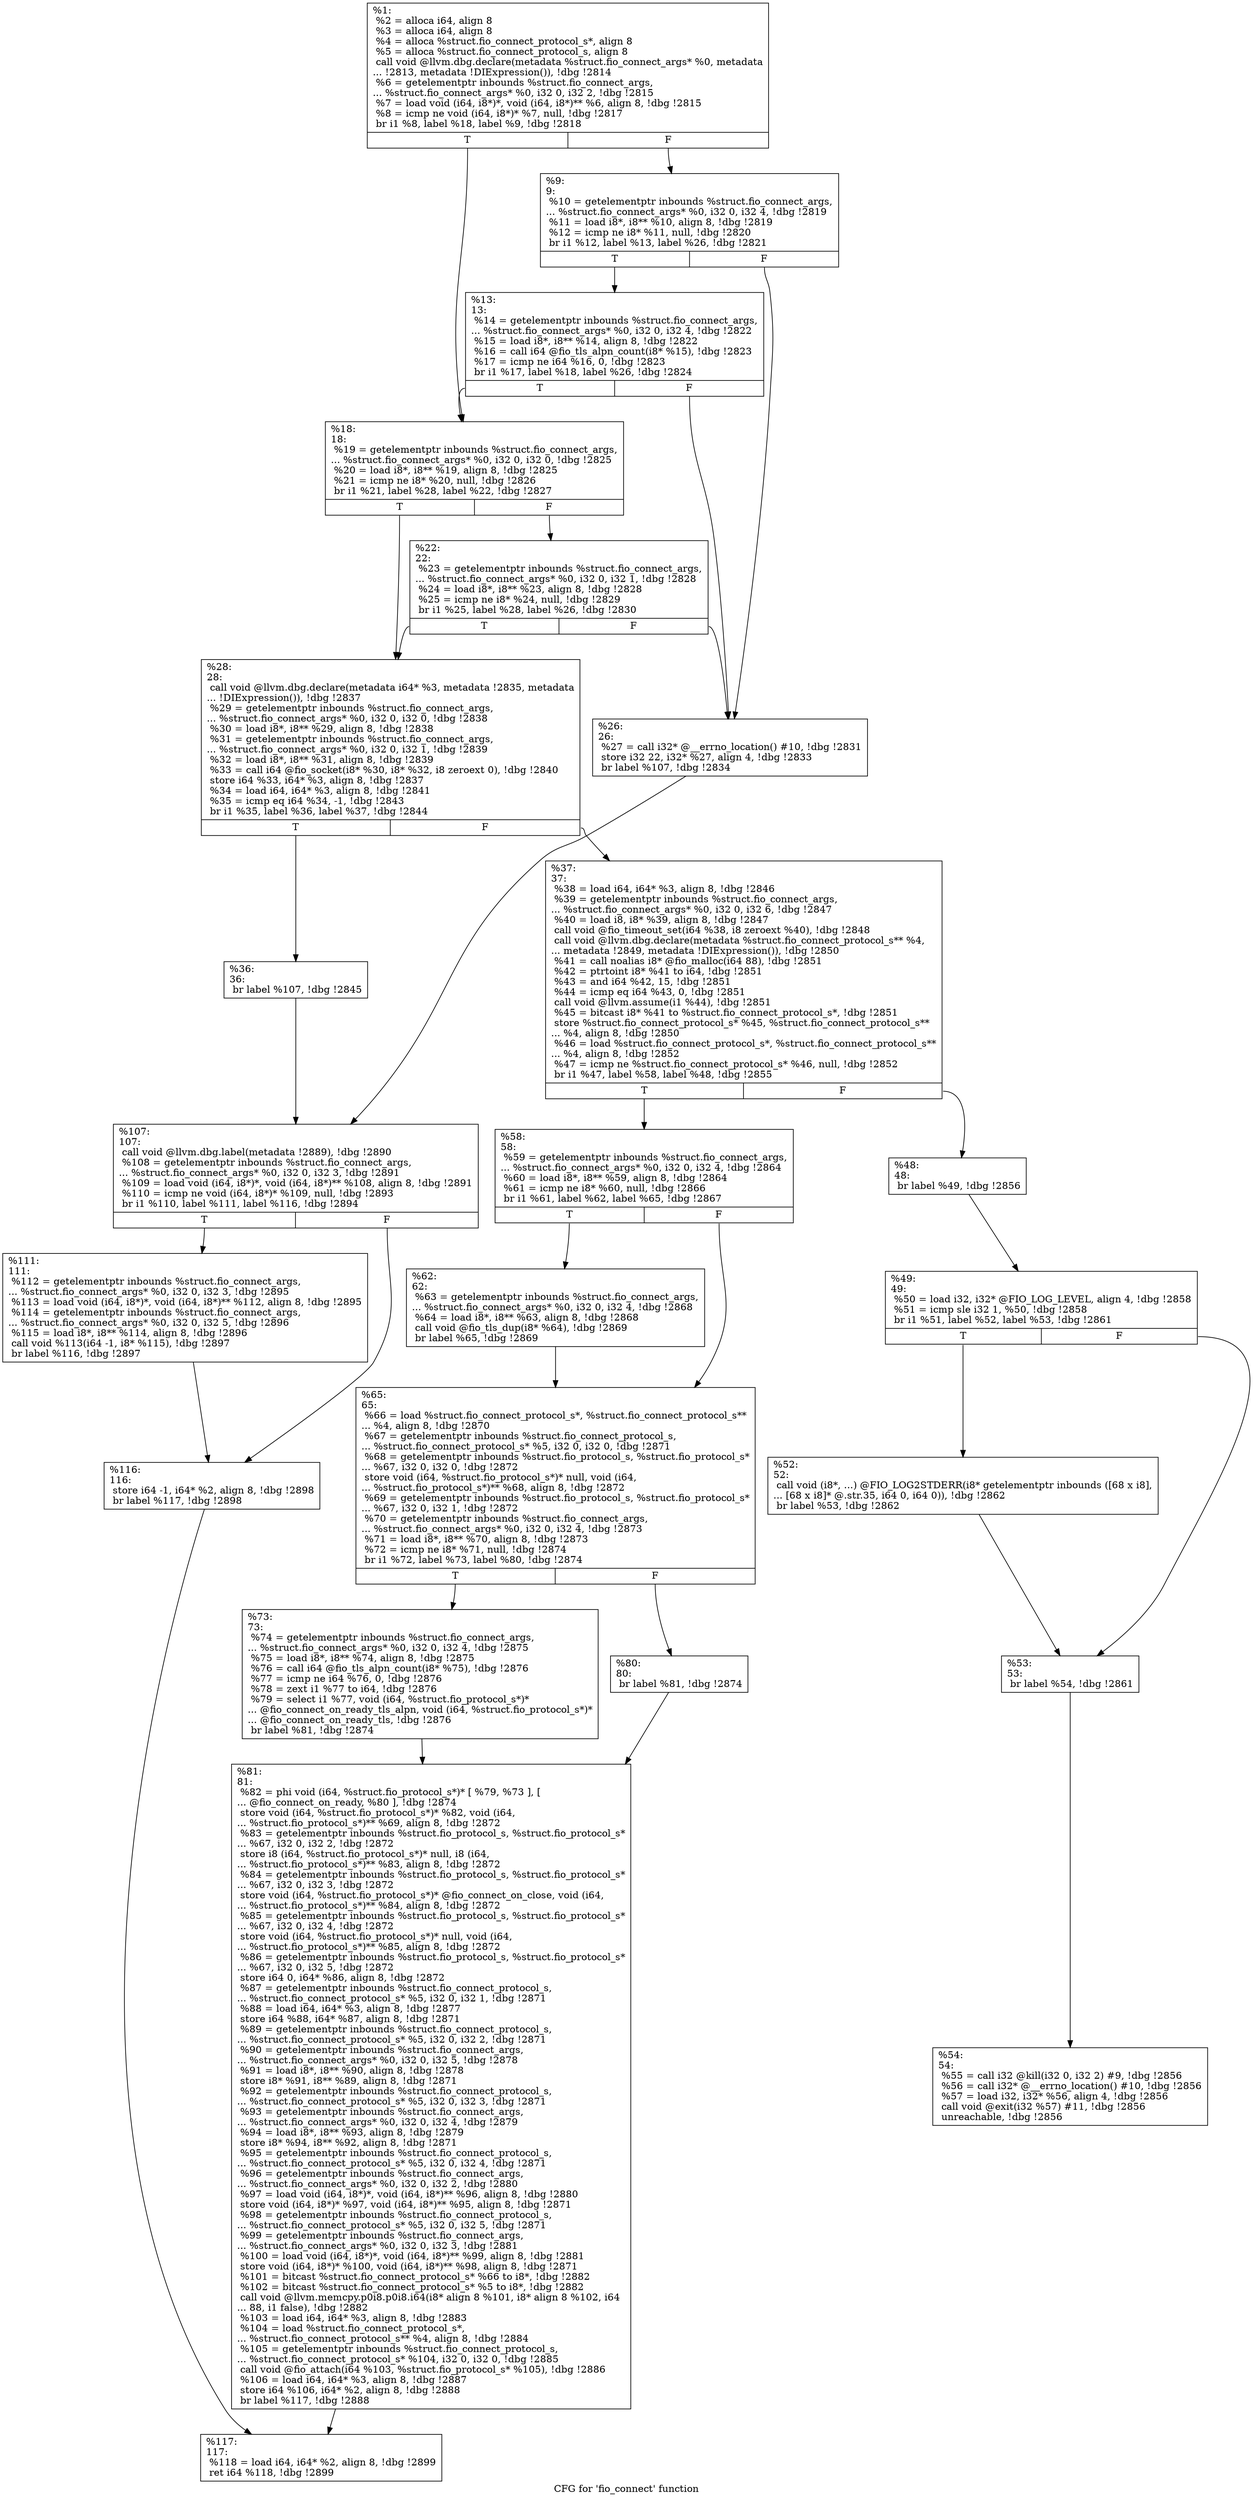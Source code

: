 digraph "CFG for 'fio_connect' function" {
	label="CFG for 'fio_connect' function";

	Node0x55685154c450 [shape=record,label="{%1:\l  %2 = alloca i64, align 8\l  %3 = alloca i64, align 8\l  %4 = alloca %struct.fio_connect_protocol_s*, align 8\l  %5 = alloca %struct.fio_connect_protocol_s, align 8\l  call void @llvm.dbg.declare(metadata %struct.fio_connect_args* %0, metadata\l... !2813, metadata !DIExpression()), !dbg !2814\l  %6 = getelementptr inbounds %struct.fio_connect_args,\l... %struct.fio_connect_args* %0, i32 0, i32 2, !dbg !2815\l  %7 = load void (i64, i8*)*, void (i64, i8*)** %6, align 8, !dbg !2815\l  %8 = icmp ne void (i64, i8*)* %7, null, !dbg !2817\l  br i1 %8, label %18, label %9, !dbg !2818\l|{<s0>T|<s1>F}}"];
	Node0x55685154c450:s0 -> Node0x55685154d5d0;
	Node0x55685154c450:s1 -> Node0x55685154d530;
	Node0x55685154d530 [shape=record,label="{%9:\l9:                                                \l  %10 = getelementptr inbounds %struct.fio_connect_args,\l... %struct.fio_connect_args* %0, i32 0, i32 4, !dbg !2819\l  %11 = load i8*, i8** %10, align 8, !dbg !2819\l  %12 = icmp ne i8* %11, null, !dbg !2820\l  br i1 %12, label %13, label %26, !dbg !2821\l|{<s0>T|<s1>F}}"];
	Node0x55685154d530:s0 -> Node0x55685154d580;
	Node0x55685154d530:s1 -> Node0x55685154d670;
	Node0x55685154d580 [shape=record,label="{%13:\l13:                                               \l  %14 = getelementptr inbounds %struct.fio_connect_args,\l... %struct.fio_connect_args* %0, i32 0, i32 4, !dbg !2822\l  %15 = load i8*, i8** %14, align 8, !dbg !2822\l  %16 = call i64 @fio_tls_alpn_count(i8* %15), !dbg !2823\l  %17 = icmp ne i64 %16, 0, !dbg !2823\l  br i1 %17, label %18, label %26, !dbg !2824\l|{<s0>T|<s1>F}}"];
	Node0x55685154d580:s0 -> Node0x55685154d5d0;
	Node0x55685154d580:s1 -> Node0x55685154d670;
	Node0x55685154d5d0 [shape=record,label="{%18:\l18:                                               \l  %19 = getelementptr inbounds %struct.fio_connect_args,\l... %struct.fio_connect_args* %0, i32 0, i32 0, !dbg !2825\l  %20 = load i8*, i8** %19, align 8, !dbg !2825\l  %21 = icmp ne i8* %20, null, !dbg !2826\l  br i1 %21, label %28, label %22, !dbg !2827\l|{<s0>T|<s1>F}}"];
	Node0x55685154d5d0:s0 -> Node0x55685154d6c0;
	Node0x55685154d5d0:s1 -> Node0x55685154d620;
	Node0x55685154d620 [shape=record,label="{%22:\l22:                                               \l  %23 = getelementptr inbounds %struct.fio_connect_args,\l... %struct.fio_connect_args* %0, i32 0, i32 1, !dbg !2828\l  %24 = load i8*, i8** %23, align 8, !dbg !2828\l  %25 = icmp ne i8* %24, null, !dbg !2829\l  br i1 %25, label %28, label %26, !dbg !2830\l|{<s0>T|<s1>F}}"];
	Node0x55685154d620:s0 -> Node0x55685154d6c0;
	Node0x55685154d620:s1 -> Node0x55685154d670;
	Node0x55685154d670 [shape=record,label="{%26:\l26:                                               \l  %27 = call i32* @__errno_location() #10, !dbg !2831\l  store i32 22, i32* %27, align 4, !dbg !2833\l  br label %107, !dbg !2834\l}"];
	Node0x55685154d670 -> Node0x55685154db20;
	Node0x55685154d6c0 [shape=record,label="{%28:\l28:                                               \l  call void @llvm.dbg.declare(metadata i64* %3, metadata !2835, metadata\l... !DIExpression()), !dbg !2837\l  %29 = getelementptr inbounds %struct.fio_connect_args,\l... %struct.fio_connect_args* %0, i32 0, i32 0, !dbg !2838\l  %30 = load i8*, i8** %29, align 8, !dbg !2838\l  %31 = getelementptr inbounds %struct.fio_connect_args,\l... %struct.fio_connect_args* %0, i32 0, i32 1, !dbg !2839\l  %32 = load i8*, i8** %31, align 8, !dbg !2839\l  %33 = call i64 @fio_socket(i8* %30, i8* %32, i8 zeroext 0), !dbg !2840\l  store i64 %33, i64* %3, align 8, !dbg !2837\l  %34 = load i64, i64* %3, align 8, !dbg !2841\l  %35 = icmp eq i64 %34, -1, !dbg !2843\l  br i1 %35, label %36, label %37, !dbg !2844\l|{<s0>T|<s1>F}}"];
	Node0x55685154d6c0:s0 -> Node0x55685154d710;
	Node0x55685154d6c0:s1 -> Node0x55685154d760;
	Node0x55685154d710 [shape=record,label="{%36:\l36:                                               \l  br label %107, !dbg !2845\l}"];
	Node0x55685154d710 -> Node0x55685154db20;
	Node0x55685154d760 [shape=record,label="{%37:\l37:                                               \l  %38 = load i64, i64* %3, align 8, !dbg !2846\l  %39 = getelementptr inbounds %struct.fio_connect_args,\l... %struct.fio_connect_args* %0, i32 0, i32 6, !dbg !2847\l  %40 = load i8, i8* %39, align 8, !dbg !2847\l  call void @fio_timeout_set(i64 %38, i8 zeroext %40), !dbg !2848\l  call void @llvm.dbg.declare(metadata %struct.fio_connect_protocol_s** %4,\l... metadata !2849, metadata !DIExpression()), !dbg !2850\l  %41 = call noalias i8* @fio_malloc(i64 88), !dbg !2851\l  %42 = ptrtoint i8* %41 to i64, !dbg !2851\l  %43 = and i64 %42, 15, !dbg !2851\l  %44 = icmp eq i64 %43, 0, !dbg !2851\l  call void @llvm.assume(i1 %44), !dbg !2851\l  %45 = bitcast i8* %41 to %struct.fio_connect_protocol_s*, !dbg !2851\l  store %struct.fio_connect_protocol_s* %45, %struct.fio_connect_protocol_s**\l... %4, align 8, !dbg !2850\l  %46 = load %struct.fio_connect_protocol_s*, %struct.fio_connect_protocol_s**\l... %4, align 8, !dbg !2852\l  %47 = icmp ne %struct.fio_connect_protocol_s* %46, null, !dbg !2852\l  br i1 %47, label %58, label %48, !dbg !2855\l|{<s0>T|<s1>F}}"];
	Node0x55685154d760:s0 -> Node0x55685154d940;
	Node0x55685154d760:s1 -> Node0x55685154d7b0;
	Node0x55685154d7b0 [shape=record,label="{%48:\l48:                                               \l  br label %49, !dbg !2856\l}"];
	Node0x55685154d7b0 -> Node0x55685154d800;
	Node0x55685154d800 [shape=record,label="{%49:\l49:                                               \l  %50 = load i32, i32* @FIO_LOG_LEVEL, align 4, !dbg !2858\l  %51 = icmp sle i32 1, %50, !dbg !2858\l  br i1 %51, label %52, label %53, !dbg !2861\l|{<s0>T|<s1>F}}"];
	Node0x55685154d800:s0 -> Node0x55685154d850;
	Node0x55685154d800:s1 -> Node0x55685154d8a0;
	Node0x55685154d850 [shape=record,label="{%52:\l52:                                               \l  call void (i8*, ...) @FIO_LOG2STDERR(i8* getelementptr inbounds ([68 x i8],\l... [68 x i8]* @.str.35, i64 0, i64 0)), !dbg !2862\l  br label %53, !dbg !2862\l}"];
	Node0x55685154d850 -> Node0x55685154d8a0;
	Node0x55685154d8a0 [shape=record,label="{%53:\l53:                                               \l  br label %54, !dbg !2861\l}"];
	Node0x55685154d8a0 -> Node0x55685154d8f0;
	Node0x55685154d8f0 [shape=record,label="{%54:\l54:                                               \l  %55 = call i32 @kill(i32 0, i32 2) #9, !dbg !2856\l  %56 = call i32* @__errno_location() #10, !dbg !2856\l  %57 = load i32, i32* %56, align 4, !dbg !2856\l  call void @exit(i32 %57) #11, !dbg !2856\l  unreachable, !dbg !2856\l}"];
	Node0x55685154d940 [shape=record,label="{%58:\l58:                                               \l  %59 = getelementptr inbounds %struct.fio_connect_args,\l... %struct.fio_connect_args* %0, i32 0, i32 4, !dbg !2864\l  %60 = load i8*, i8** %59, align 8, !dbg !2864\l  %61 = icmp ne i8* %60, null, !dbg !2866\l  br i1 %61, label %62, label %65, !dbg !2867\l|{<s0>T|<s1>F}}"];
	Node0x55685154d940:s0 -> Node0x55685154d990;
	Node0x55685154d940:s1 -> Node0x55685154d9e0;
	Node0x55685154d990 [shape=record,label="{%62:\l62:                                               \l  %63 = getelementptr inbounds %struct.fio_connect_args,\l... %struct.fio_connect_args* %0, i32 0, i32 4, !dbg !2868\l  %64 = load i8*, i8** %63, align 8, !dbg !2868\l  call void @fio_tls_dup(i8* %64), !dbg !2869\l  br label %65, !dbg !2869\l}"];
	Node0x55685154d990 -> Node0x55685154d9e0;
	Node0x55685154d9e0 [shape=record,label="{%65:\l65:                                               \l  %66 = load %struct.fio_connect_protocol_s*, %struct.fio_connect_protocol_s**\l... %4, align 8, !dbg !2870\l  %67 = getelementptr inbounds %struct.fio_connect_protocol_s,\l... %struct.fio_connect_protocol_s* %5, i32 0, i32 0, !dbg !2871\l  %68 = getelementptr inbounds %struct.fio_protocol_s, %struct.fio_protocol_s*\l... %67, i32 0, i32 0, !dbg !2872\l  store void (i64, %struct.fio_protocol_s*)* null, void (i64,\l... %struct.fio_protocol_s*)** %68, align 8, !dbg !2872\l  %69 = getelementptr inbounds %struct.fio_protocol_s, %struct.fio_protocol_s*\l... %67, i32 0, i32 1, !dbg !2872\l  %70 = getelementptr inbounds %struct.fio_connect_args,\l... %struct.fio_connect_args* %0, i32 0, i32 4, !dbg !2873\l  %71 = load i8*, i8** %70, align 8, !dbg !2873\l  %72 = icmp ne i8* %71, null, !dbg !2874\l  br i1 %72, label %73, label %80, !dbg !2874\l|{<s0>T|<s1>F}}"];
	Node0x55685154d9e0:s0 -> Node0x55685154da30;
	Node0x55685154d9e0:s1 -> Node0x55685154da80;
	Node0x55685154da30 [shape=record,label="{%73:\l73:                                               \l  %74 = getelementptr inbounds %struct.fio_connect_args,\l... %struct.fio_connect_args* %0, i32 0, i32 4, !dbg !2875\l  %75 = load i8*, i8** %74, align 8, !dbg !2875\l  %76 = call i64 @fio_tls_alpn_count(i8* %75), !dbg !2876\l  %77 = icmp ne i64 %76, 0, !dbg !2876\l  %78 = zext i1 %77 to i64, !dbg !2876\l  %79 = select i1 %77, void (i64, %struct.fio_protocol_s*)*\l... @fio_connect_on_ready_tls_alpn, void (i64, %struct.fio_protocol_s*)*\l... @fio_connect_on_ready_tls, !dbg !2876\l  br label %81, !dbg !2874\l}"];
	Node0x55685154da30 -> Node0x55685154dad0;
	Node0x55685154da80 [shape=record,label="{%80:\l80:                                               \l  br label %81, !dbg !2874\l}"];
	Node0x55685154da80 -> Node0x55685154dad0;
	Node0x55685154dad0 [shape=record,label="{%81:\l81:                                               \l  %82 = phi void (i64, %struct.fio_protocol_s*)* [ %79, %73 ], [\l... @fio_connect_on_ready, %80 ], !dbg !2874\l  store void (i64, %struct.fio_protocol_s*)* %82, void (i64,\l... %struct.fio_protocol_s*)** %69, align 8, !dbg !2872\l  %83 = getelementptr inbounds %struct.fio_protocol_s, %struct.fio_protocol_s*\l... %67, i32 0, i32 2, !dbg !2872\l  store i8 (i64, %struct.fio_protocol_s*)* null, i8 (i64,\l... %struct.fio_protocol_s*)** %83, align 8, !dbg !2872\l  %84 = getelementptr inbounds %struct.fio_protocol_s, %struct.fio_protocol_s*\l... %67, i32 0, i32 3, !dbg !2872\l  store void (i64, %struct.fio_protocol_s*)* @fio_connect_on_close, void (i64,\l... %struct.fio_protocol_s*)** %84, align 8, !dbg !2872\l  %85 = getelementptr inbounds %struct.fio_protocol_s, %struct.fio_protocol_s*\l... %67, i32 0, i32 4, !dbg !2872\l  store void (i64, %struct.fio_protocol_s*)* null, void (i64,\l... %struct.fio_protocol_s*)** %85, align 8, !dbg !2872\l  %86 = getelementptr inbounds %struct.fio_protocol_s, %struct.fio_protocol_s*\l... %67, i32 0, i32 5, !dbg !2872\l  store i64 0, i64* %86, align 8, !dbg !2872\l  %87 = getelementptr inbounds %struct.fio_connect_protocol_s,\l... %struct.fio_connect_protocol_s* %5, i32 0, i32 1, !dbg !2871\l  %88 = load i64, i64* %3, align 8, !dbg !2877\l  store i64 %88, i64* %87, align 8, !dbg !2871\l  %89 = getelementptr inbounds %struct.fio_connect_protocol_s,\l... %struct.fio_connect_protocol_s* %5, i32 0, i32 2, !dbg !2871\l  %90 = getelementptr inbounds %struct.fio_connect_args,\l... %struct.fio_connect_args* %0, i32 0, i32 5, !dbg !2878\l  %91 = load i8*, i8** %90, align 8, !dbg !2878\l  store i8* %91, i8** %89, align 8, !dbg !2871\l  %92 = getelementptr inbounds %struct.fio_connect_protocol_s,\l... %struct.fio_connect_protocol_s* %5, i32 0, i32 3, !dbg !2871\l  %93 = getelementptr inbounds %struct.fio_connect_args,\l... %struct.fio_connect_args* %0, i32 0, i32 4, !dbg !2879\l  %94 = load i8*, i8** %93, align 8, !dbg !2879\l  store i8* %94, i8** %92, align 8, !dbg !2871\l  %95 = getelementptr inbounds %struct.fio_connect_protocol_s,\l... %struct.fio_connect_protocol_s* %5, i32 0, i32 4, !dbg !2871\l  %96 = getelementptr inbounds %struct.fio_connect_args,\l... %struct.fio_connect_args* %0, i32 0, i32 2, !dbg !2880\l  %97 = load void (i64, i8*)*, void (i64, i8*)** %96, align 8, !dbg !2880\l  store void (i64, i8*)* %97, void (i64, i8*)** %95, align 8, !dbg !2871\l  %98 = getelementptr inbounds %struct.fio_connect_protocol_s,\l... %struct.fio_connect_protocol_s* %5, i32 0, i32 5, !dbg !2871\l  %99 = getelementptr inbounds %struct.fio_connect_args,\l... %struct.fio_connect_args* %0, i32 0, i32 3, !dbg !2881\l  %100 = load void (i64, i8*)*, void (i64, i8*)** %99, align 8, !dbg !2881\l  store void (i64, i8*)* %100, void (i64, i8*)** %98, align 8, !dbg !2871\l  %101 = bitcast %struct.fio_connect_protocol_s* %66 to i8*, !dbg !2882\l  %102 = bitcast %struct.fio_connect_protocol_s* %5 to i8*, !dbg !2882\l  call void @llvm.memcpy.p0i8.p0i8.i64(i8* align 8 %101, i8* align 8 %102, i64\l... 88, i1 false), !dbg !2882\l  %103 = load i64, i64* %3, align 8, !dbg !2883\l  %104 = load %struct.fio_connect_protocol_s*,\l... %struct.fio_connect_protocol_s** %4, align 8, !dbg !2884\l  %105 = getelementptr inbounds %struct.fio_connect_protocol_s,\l... %struct.fio_connect_protocol_s* %104, i32 0, i32 0, !dbg !2885\l  call void @fio_attach(i64 %103, %struct.fio_protocol_s* %105), !dbg !2886\l  %106 = load i64, i64* %3, align 8, !dbg !2887\l  store i64 %106, i64* %2, align 8, !dbg !2888\l  br label %117, !dbg !2888\l}"];
	Node0x55685154dad0 -> Node0x55685154dc10;
	Node0x55685154db20 [shape=record,label="{%107:\l107:                                              \l  call void @llvm.dbg.label(metadata !2889), !dbg !2890\l  %108 = getelementptr inbounds %struct.fio_connect_args,\l... %struct.fio_connect_args* %0, i32 0, i32 3, !dbg !2891\l  %109 = load void (i64, i8*)*, void (i64, i8*)** %108, align 8, !dbg !2891\l  %110 = icmp ne void (i64, i8*)* %109, null, !dbg !2893\l  br i1 %110, label %111, label %116, !dbg !2894\l|{<s0>T|<s1>F}}"];
	Node0x55685154db20:s0 -> Node0x55685154db70;
	Node0x55685154db20:s1 -> Node0x55685154dbc0;
	Node0x55685154db70 [shape=record,label="{%111:\l111:                                              \l  %112 = getelementptr inbounds %struct.fio_connect_args,\l... %struct.fio_connect_args* %0, i32 0, i32 3, !dbg !2895\l  %113 = load void (i64, i8*)*, void (i64, i8*)** %112, align 8, !dbg !2895\l  %114 = getelementptr inbounds %struct.fio_connect_args,\l... %struct.fio_connect_args* %0, i32 0, i32 5, !dbg !2896\l  %115 = load i8*, i8** %114, align 8, !dbg !2896\l  call void %113(i64 -1, i8* %115), !dbg !2897\l  br label %116, !dbg !2897\l}"];
	Node0x55685154db70 -> Node0x55685154dbc0;
	Node0x55685154dbc0 [shape=record,label="{%116:\l116:                                              \l  store i64 -1, i64* %2, align 8, !dbg !2898\l  br label %117, !dbg !2898\l}"];
	Node0x55685154dbc0 -> Node0x55685154dc10;
	Node0x55685154dc10 [shape=record,label="{%117:\l117:                                              \l  %118 = load i64, i64* %2, align 8, !dbg !2899\l  ret i64 %118, !dbg !2899\l}"];
}
